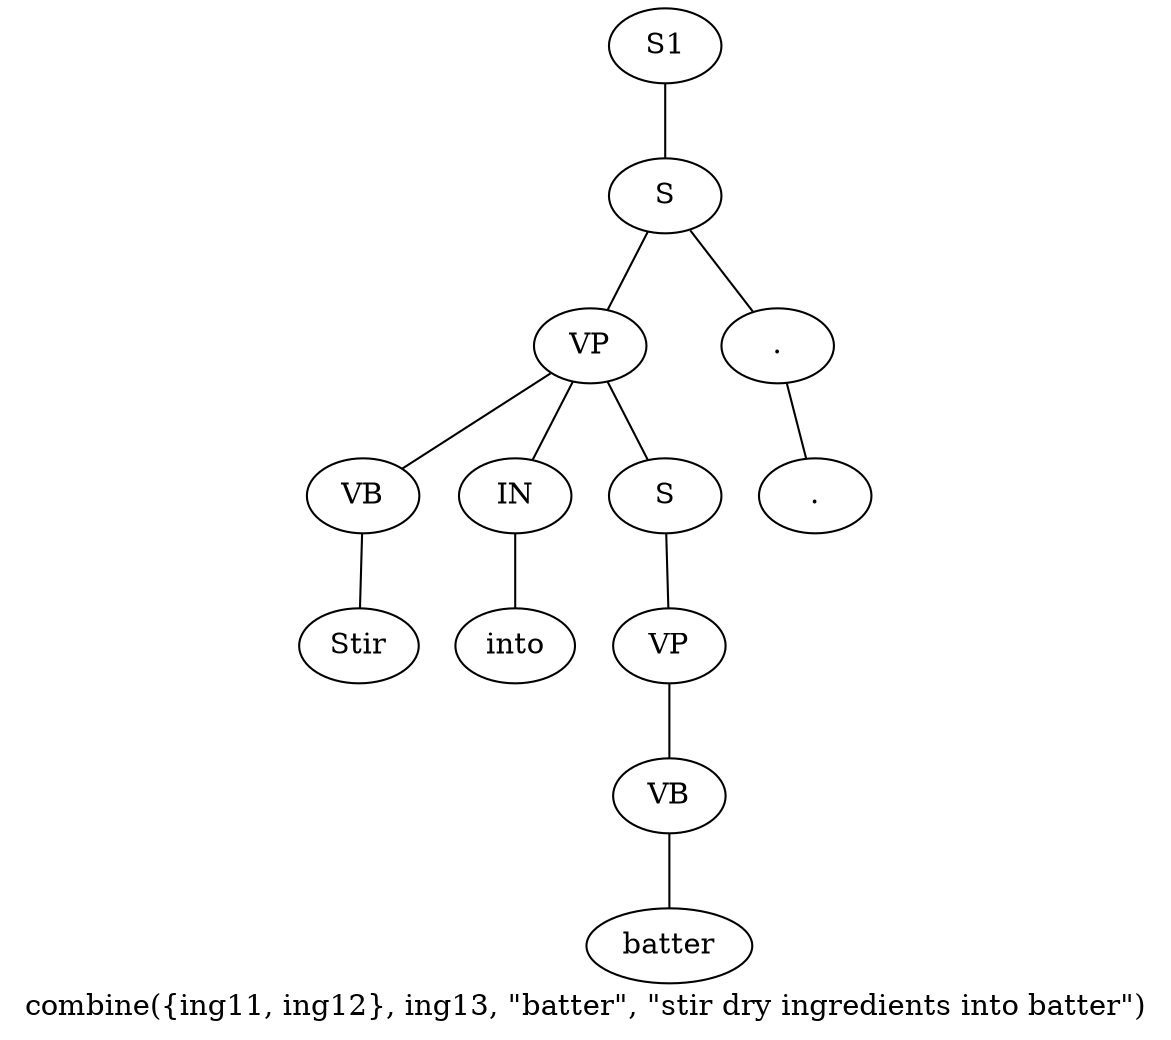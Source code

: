 graph SyntaxGraph {
	label = "combine({ing11, ing12}, ing13, \"batter\", \"stir dry ingredients into batter\")";
	Node0 [label="S1"];
	Node1 [label="S"];
	Node2 [label="VP"];
	Node3 [label="VB"];
	Node4 [label="Stir"];
	Node5 [label="IN"];
	Node6 [label="into"];
	Node7 [label="S"];
	Node8 [label="VP"];
	Node9 [label="VB"];
	Node10 [label="batter"];
	Node11 [label="."];
	Node12 [label="."];

	Node0 -- Node1;
	Node1 -- Node2;
	Node1 -- Node11;
	Node2 -- Node3;
	Node2 -- Node5;
	Node2 -- Node7;
	Node3 -- Node4;
	Node5 -- Node6;
	Node7 -- Node8;
	Node8 -- Node9;
	Node9 -- Node10;
	Node11 -- Node12;
}